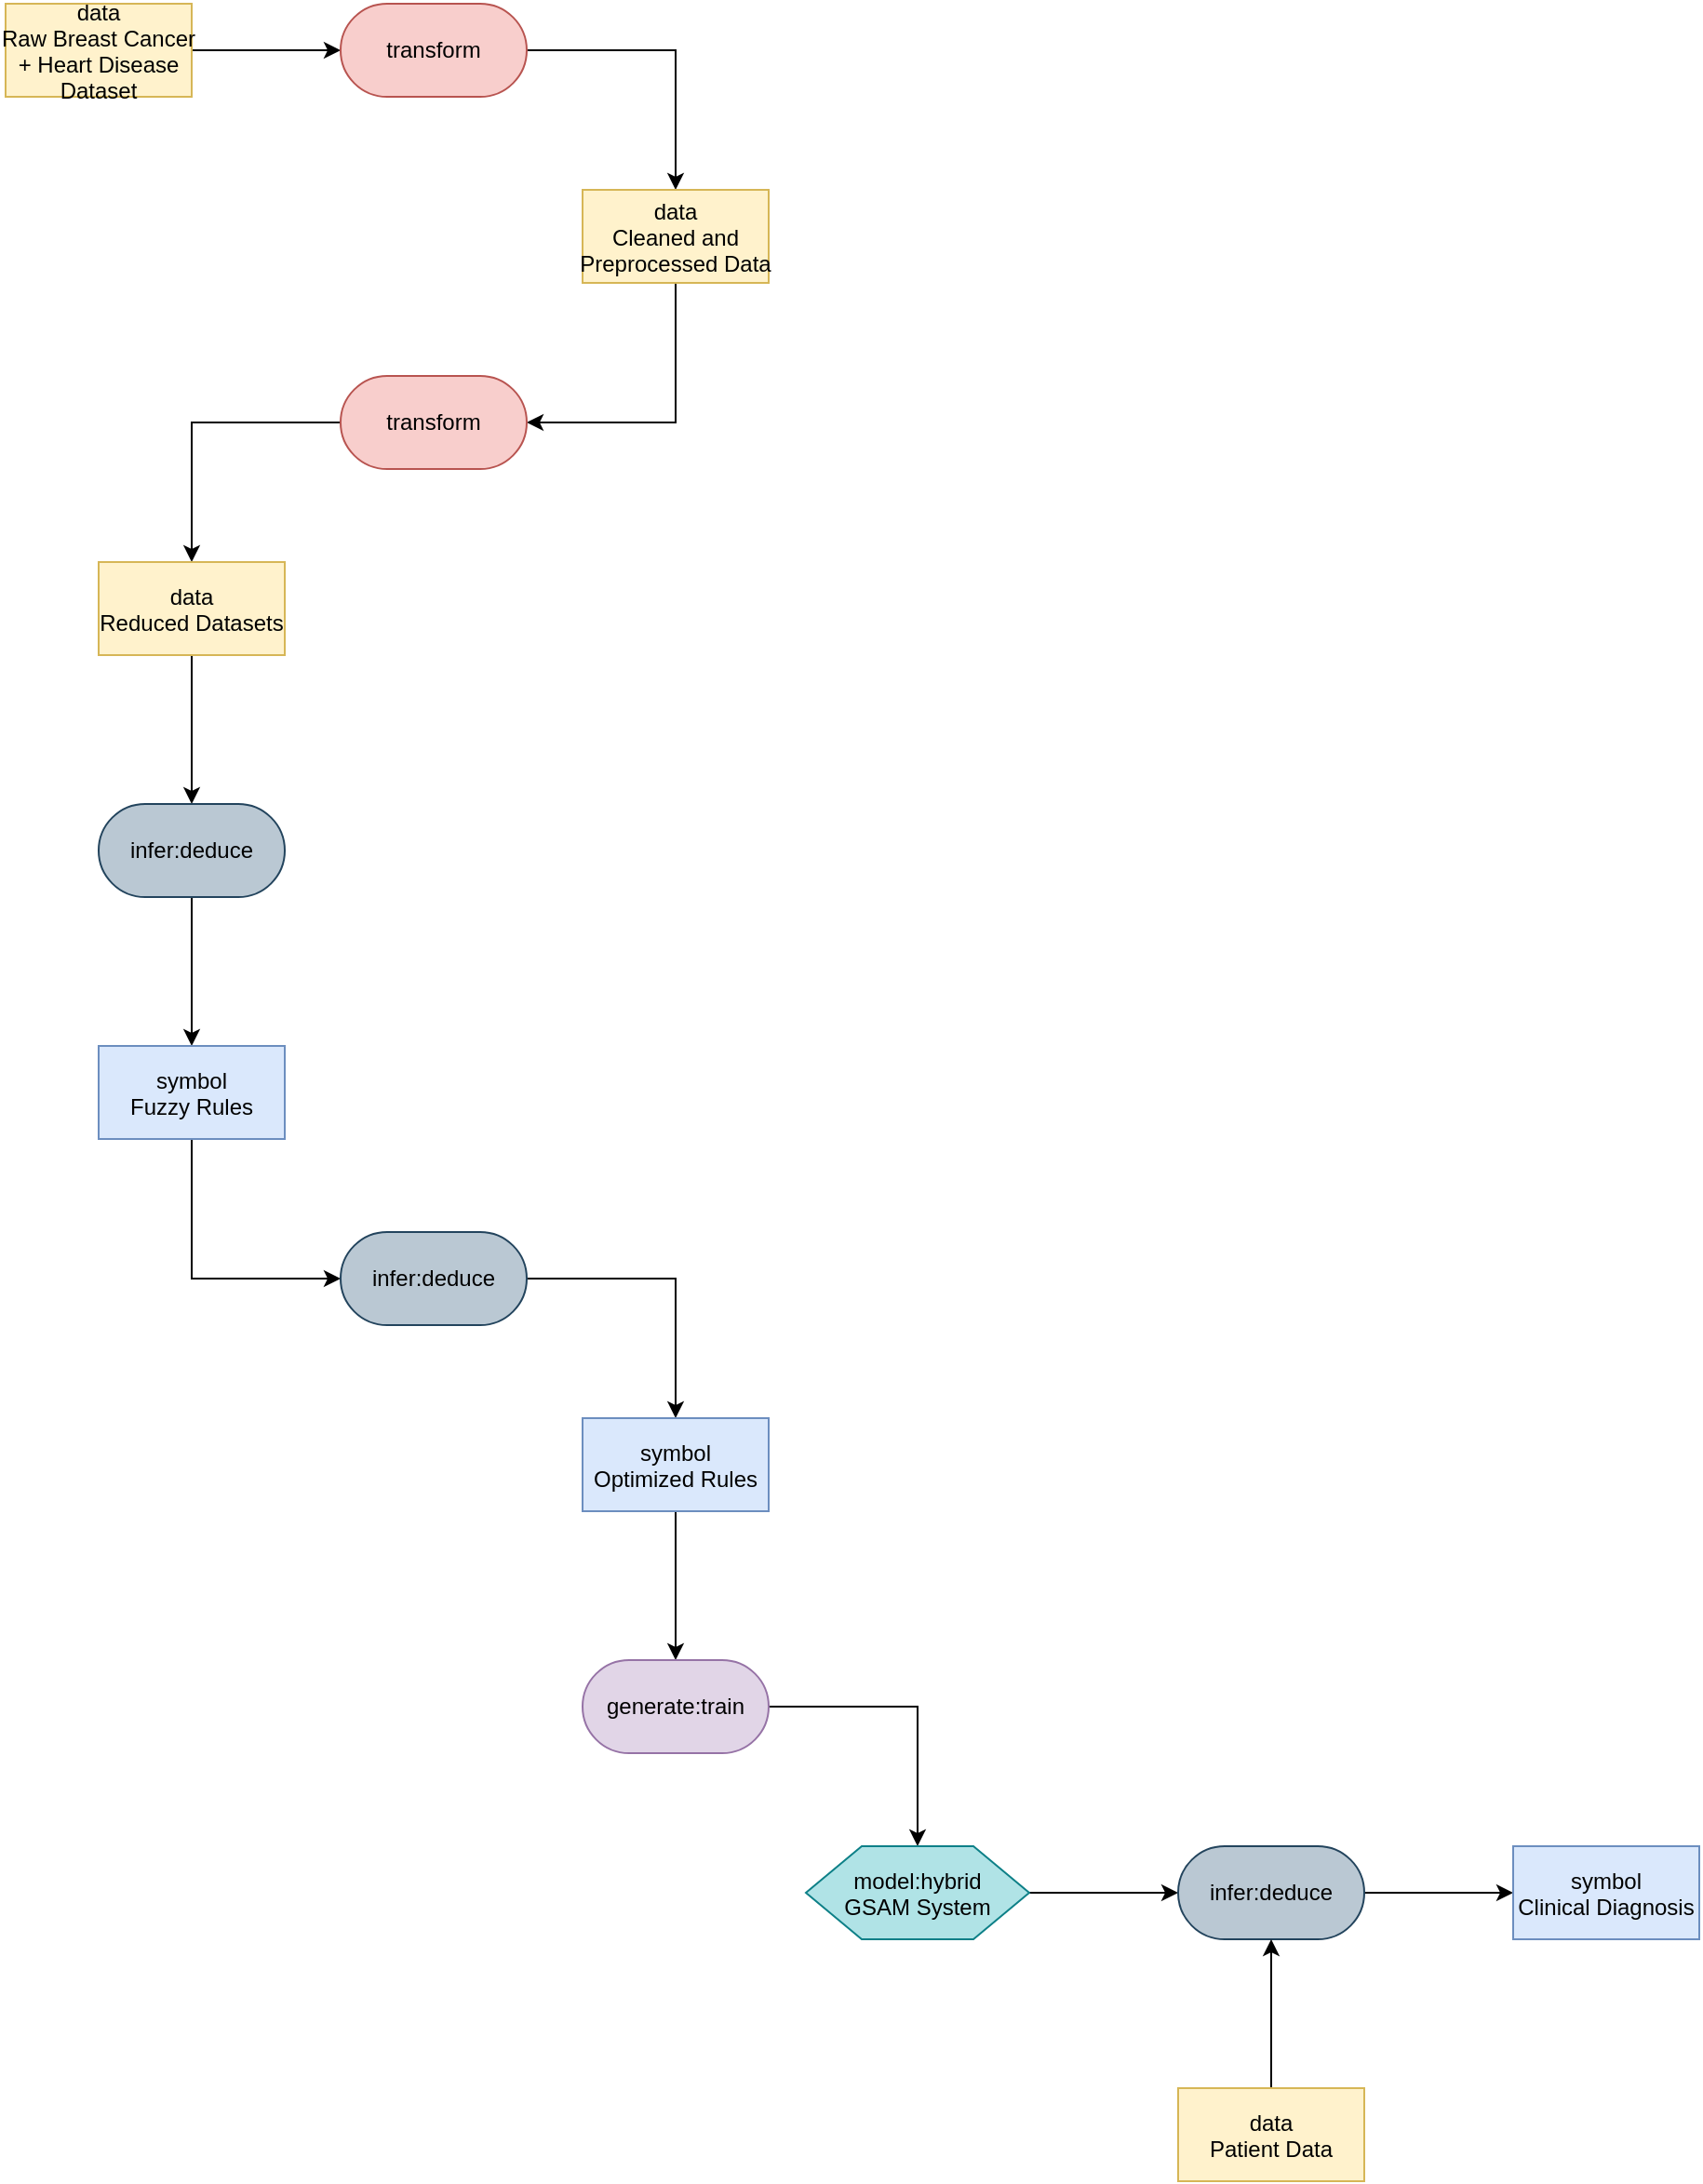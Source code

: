 <mxfile version="27.0.5">
  <diagram name="Page-1" id="N_n4OvmsQ0NgpRcxIcMs">
    <mxGraphModel dx="786" dy="471" grid="1" gridSize="10" guides="1" tooltips="1" connect="1" arrows="1" fold="1" page="1" pageScale="1" pageWidth="3300" pageHeight="4681" math="0" shadow="0">
      <root>
        <mxCell id="0" />
        <mxCell id="1" parent="0" />
        <mxCell id="U1ZPMCOfEw5xqy0U93rn-3" style="edgeStyle=orthogonalEdgeStyle;rounded=0;orthogonalLoop=1;jettySize=auto;html=1;exitX=1;exitY=0.5;exitDx=0;exitDy=0;entryX=0;entryY=0.5;entryDx=0;entryDy=0;" edge="1" parent="1" source="U1ZPMCOfEw5xqy0U93rn-1" target="U1ZPMCOfEw5xqy0U93rn-2">
          <mxGeometry relative="1" as="geometry" />
        </mxCell>
        <mxCell id="U1ZPMCOfEw5xqy0U93rn-1" value="data&#xa;Raw Breast Cancer&#xa;+ Heart Disease&#xa;Dataset" style="rectangle;fillColor=#fff2cc;strokeColor=#d6b656;" name="data" vertex="1" parent="1">
          <mxGeometry x="340" y="230" width="100" height="50" as="geometry" />
        </mxCell>
        <mxCell id="U1ZPMCOfEw5xqy0U93rn-5" style="edgeStyle=orthogonalEdgeStyle;rounded=0;orthogonalLoop=1;jettySize=auto;html=1;exitX=1;exitY=0.5;exitDx=0;exitDy=0;entryX=0.5;entryY=0;entryDx=0;entryDy=0;" edge="1" parent="1" source="U1ZPMCOfEw5xqy0U93rn-2" target="U1ZPMCOfEw5xqy0U93rn-4">
          <mxGeometry relative="1" as="geometry" />
        </mxCell>
        <mxCell id="U1ZPMCOfEw5xqy0U93rn-2" value="transform" style="rounded=1;whiteSpace=wrap;html=1;arcSize=50;fillColor=#f8cecc;strokeColor=#b85450;" name="transform" vertex="1" parent="1">
          <mxGeometry x="520" y="230" width="100" height="50" as="geometry" />
        </mxCell>
        <mxCell id="U1ZPMCOfEw5xqy0U93rn-7" style="edgeStyle=orthogonalEdgeStyle;rounded=0;orthogonalLoop=1;jettySize=auto;html=1;exitX=0.5;exitY=1;exitDx=0;exitDy=0;entryX=1;entryY=0.5;entryDx=0;entryDy=0;" edge="1" parent="1" source="U1ZPMCOfEw5xqy0U93rn-4" target="U1ZPMCOfEw5xqy0U93rn-6">
          <mxGeometry relative="1" as="geometry" />
        </mxCell>
        <mxCell id="U1ZPMCOfEw5xqy0U93rn-4" value="data&#xa;Cleaned and&#xa;Preprocessed Data" style="rectangle;fillColor=#fff2cc;strokeColor=#d6b656;" name="data" vertex="1" parent="1">
          <mxGeometry x="650" y="330" width="100" height="50" as="geometry" />
        </mxCell>
        <mxCell id="U1ZPMCOfEw5xqy0U93rn-9" style="edgeStyle=orthogonalEdgeStyle;rounded=0;orthogonalLoop=1;jettySize=auto;html=1;exitX=0;exitY=0.5;exitDx=0;exitDy=0;entryX=0.5;entryY=0;entryDx=0;entryDy=0;" edge="1" parent="1" source="U1ZPMCOfEw5xqy0U93rn-6" target="U1ZPMCOfEw5xqy0U93rn-8">
          <mxGeometry relative="1" as="geometry" />
        </mxCell>
        <mxCell id="U1ZPMCOfEw5xqy0U93rn-6" value="transform" style="rounded=1;whiteSpace=wrap;html=1;arcSize=50;fillColor=#f8cecc;strokeColor=#b85450;" name="transform" vertex="1" parent="1">
          <mxGeometry x="520" y="430" width="100" height="50" as="geometry" />
        </mxCell>
        <mxCell id="U1ZPMCOfEw5xqy0U93rn-11" style="edgeStyle=orthogonalEdgeStyle;rounded=0;orthogonalLoop=1;jettySize=auto;html=1;exitX=0.5;exitY=1;exitDx=0;exitDy=0;entryX=0.5;entryY=0;entryDx=0;entryDy=0;" edge="1" parent="1" source="U1ZPMCOfEw5xqy0U93rn-8" target="U1ZPMCOfEw5xqy0U93rn-10">
          <mxGeometry relative="1" as="geometry" />
        </mxCell>
        <mxCell id="U1ZPMCOfEw5xqy0U93rn-8" value="data&#xa;Reduced Datasets" style="rectangle;fillColor=#fff2cc;strokeColor=#d6b656;" name="data" vertex="1" parent="1">
          <mxGeometry x="390" y="530" width="100" height="50" as="geometry" />
        </mxCell>
        <mxCell id="U1ZPMCOfEw5xqy0U93rn-13" style="edgeStyle=orthogonalEdgeStyle;rounded=0;orthogonalLoop=1;jettySize=auto;html=1;exitX=0.5;exitY=1;exitDx=0;exitDy=0;entryX=0.5;entryY=0;entryDx=0;entryDy=0;" edge="1" parent="1" source="U1ZPMCOfEw5xqy0U93rn-10" target="U1ZPMCOfEw5xqy0U93rn-12">
          <mxGeometry relative="1" as="geometry" />
        </mxCell>
        <mxCell id="U1ZPMCOfEw5xqy0U93rn-10" value="infer:deduce" style="rounded=1;whiteSpace=wrap;html=1;arcSize=50;fillColor=#bac8d3;strokeColor=#23445d;" name="infer:deduce" vertex="1" parent="1">
          <mxGeometry x="390" y="660" width="100" height="50" as="geometry" />
        </mxCell>
        <mxCell id="U1ZPMCOfEw5xqy0U93rn-15" style="edgeStyle=orthogonalEdgeStyle;rounded=0;orthogonalLoop=1;jettySize=auto;html=1;exitX=0.5;exitY=1;exitDx=0;exitDy=0;entryX=0;entryY=0.5;entryDx=0;entryDy=0;" edge="1" parent="1" source="U1ZPMCOfEw5xqy0U93rn-12" target="U1ZPMCOfEw5xqy0U93rn-14">
          <mxGeometry relative="1" as="geometry" />
        </mxCell>
        <mxCell id="U1ZPMCOfEw5xqy0U93rn-12" value="symbol&#xa;Fuzzy Rules" style="rectangle;fillColor=#dae8fc;strokeColor=#6c8ebf;" name="symbol" vertex="1" parent="1">
          <mxGeometry x="390" y="790" width="100" height="50" as="geometry" />
        </mxCell>
        <mxCell id="U1ZPMCOfEw5xqy0U93rn-18" style="edgeStyle=orthogonalEdgeStyle;rounded=0;orthogonalLoop=1;jettySize=auto;html=1;exitX=1;exitY=0.5;exitDx=0;exitDy=0;entryX=0.5;entryY=0;entryDx=0;entryDy=0;" edge="1" parent="1" source="U1ZPMCOfEw5xqy0U93rn-14" target="U1ZPMCOfEw5xqy0U93rn-16">
          <mxGeometry relative="1" as="geometry" />
        </mxCell>
        <mxCell id="U1ZPMCOfEw5xqy0U93rn-14" value="infer:deduce" style="rounded=1;whiteSpace=wrap;html=1;arcSize=50;fillColor=#bac8d3;strokeColor=#23445d;" name="infer:deduce" vertex="1" parent="1">
          <mxGeometry x="520" y="890" width="100" height="50" as="geometry" />
        </mxCell>
        <mxCell id="U1ZPMCOfEw5xqy0U93rn-20" style="edgeStyle=orthogonalEdgeStyle;rounded=0;orthogonalLoop=1;jettySize=auto;html=1;exitX=0.5;exitY=1;exitDx=0;exitDy=0;entryX=0.5;entryY=0;entryDx=0;entryDy=0;" edge="1" parent="1" source="U1ZPMCOfEw5xqy0U93rn-16" target="U1ZPMCOfEw5xqy0U93rn-19">
          <mxGeometry relative="1" as="geometry" />
        </mxCell>
        <mxCell id="U1ZPMCOfEw5xqy0U93rn-16" value="symbol&#xa;Optimized Rules" style="rectangle;fillColor=#dae8fc;strokeColor=#6c8ebf;" name="symbol" vertex="1" parent="1">
          <mxGeometry x="650" y="990" width="100" height="50" as="geometry" />
        </mxCell>
        <mxCell id="U1ZPMCOfEw5xqy0U93rn-22" style="edgeStyle=orthogonalEdgeStyle;rounded=0;orthogonalLoop=1;jettySize=auto;html=1;exitX=1;exitY=0.5;exitDx=0;exitDy=0;entryX=0.5;entryY=0;entryDx=0;entryDy=0;" edge="1" parent="1" source="U1ZPMCOfEw5xqy0U93rn-19" target="U1ZPMCOfEw5xqy0U93rn-21">
          <mxGeometry relative="1" as="geometry" />
        </mxCell>
        <mxCell id="U1ZPMCOfEw5xqy0U93rn-19" value="generate:train" style="rounded=1;whiteSpace=wrap;html=1;arcSize=50;fillColor=#e1d5e7;strokeColor=#9673a6;" name="generate:train" vertex="1" parent="1">
          <mxGeometry x="650" y="1120" width="100" height="50" as="geometry" />
        </mxCell>
        <mxCell id="U1ZPMCOfEw5xqy0U93rn-24" style="edgeStyle=orthogonalEdgeStyle;rounded=0;orthogonalLoop=1;jettySize=auto;html=1;exitX=1;exitY=0.5;exitDx=0;exitDy=0;entryX=0;entryY=0.5;entryDx=0;entryDy=0;" edge="1" parent="1" source="U1ZPMCOfEw5xqy0U93rn-21" target="U1ZPMCOfEw5xqy0U93rn-23">
          <mxGeometry relative="1" as="geometry" />
        </mxCell>
        <mxCell id="U1ZPMCOfEw5xqy0U93rn-21" value="model:hybrid&#xa;GSAM System" style="shape=hexagon;perimeter=hexagonPerimeter2;fillColor=#b0e3e6;strokeColor=#0e8088;" name="model" vertex="1" parent="1">
          <mxGeometry x="770" y="1220" width="120" height="50" as="geometry" />
        </mxCell>
        <mxCell id="U1ZPMCOfEw5xqy0U93rn-28" style="edgeStyle=orthogonalEdgeStyle;rounded=0;orthogonalLoop=1;jettySize=auto;html=1;exitX=1;exitY=0.5;exitDx=0;exitDy=0;entryX=0;entryY=0.5;entryDx=0;entryDy=0;" edge="1" parent="1" source="U1ZPMCOfEw5xqy0U93rn-23" target="U1ZPMCOfEw5xqy0U93rn-27">
          <mxGeometry relative="1" as="geometry" />
        </mxCell>
        <mxCell id="U1ZPMCOfEw5xqy0U93rn-23" value="infer:deduce" style="rounded=1;whiteSpace=wrap;html=1;arcSize=50;fillColor=#bac8d3;strokeColor=#23445d;" name="infer:deduce" vertex="1" parent="1">
          <mxGeometry x="970" y="1220" width="100" height="50" as="geometry" />
        </mxCell>
        <mxCell id="U1ZPMCOfEw5xqy0U93rn-26" style="edgeStyle=orthogonalEdgeStyle;rounded=0;orthogonalLoop=1;jettySize=auto;html=1;exitX=0.5;exitY=0;exitDx=0;exitDy=0;entryX=0.5;entryY=1;entryDx=0;entryDy=0;" edge="1" parent="1" source="U1ZPMCOfEw5xqy0U93rn-25" target="U1ZPMCOfEw5xqy0U93rn-23">
          <mxGeometry relative="1" as="geometry" />
        </mxCell>
        <mxCell id="U1ZPMCOfEw5xqy0U93rn-25" value="data&#xa;Patient Data" style="rectangle;fillColor=#fff2cc;strokeColor=#d6b656;" name="data" vertex="1" parent="1">
          <mxGeometry x="970" y="1350" width="100" height="50" as="geometry" />
        </mxCell>
        <mxCell id="U1ZPMCOfEw5xqy0U93rn-27" value="symbol&#xa;Clinical Diagnosis" style="rectangle;fillColor=#dae8fc;strokeColor=#6c8ebf;" name="symbol" vertex="1" parent="1">
          <mxGeometry x="1150" y="1220" width="100" height="50" as="geometry" />
        </mxCell>
      </root>
    </mxGraphModel>
  </diagram>
</mxfile>
